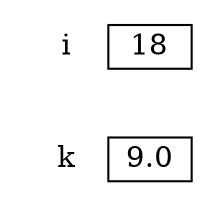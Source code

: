 
digraph {

	rankdir = LR;
	node[shape = none];
	edge[tailclip = false];

	/* Variable k */
	k [label=<<TABLE BORDER="0" CELLBORDER="0" CELLSPACING="0">
		<TR><TD WIDTH="40">k</TD><TD BORDER="1" WIDTH="40">9.0</TD></TR>
	</TABLE>>]

	/* Variable i */
	i [label=<<TABLE BORDER="0" CELLBORDER="0" CELLSPACING="0">
		<TR><TD WIDTH="40">i</TD><TD BORDER="1" WIDTH="40">18</TD></TR>
	</TABLE>>]


	{ rank = same ;k;i }

}


